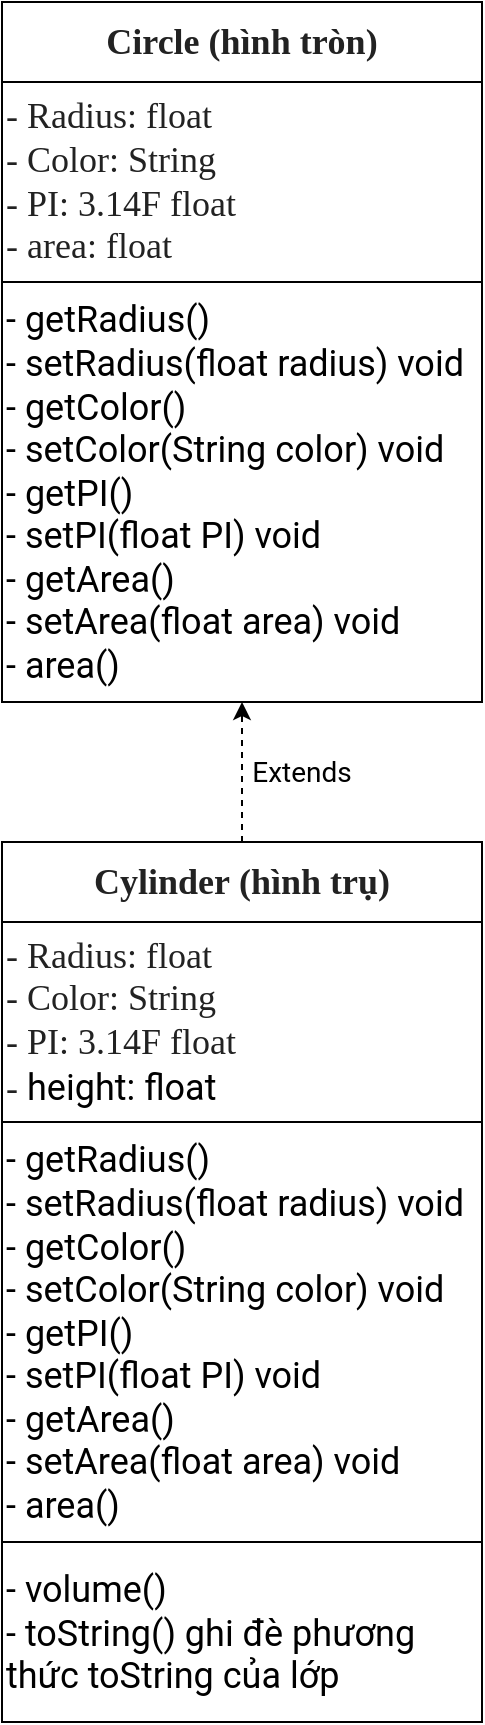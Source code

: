 <mxfile version="24.4.6" type="device">
  <diagram name="Trang-1" id="X4t8jQ1TlvTlLbm6IyXt">
    <mxGraphModel dx="700" dy="348" grid="1" gridSize="10" guides="1" tooltips="1" connect="1" arrows="1" fold="1" page="1" pageScale="1" pageWidth="827" pageHeight="1169" math="0" shadow="0">
      <root>
        <mxCell id="0" />
        <mxCell id="1" parent="0" />
        <mxCell id="zT-iuAe0Cjz1WHEJUwH6-1" value="&lt;span style=&quot;color: rgb(34, 34, 34); font-family: &amp;quot;Roboto Flex&amp;quot;; text-align: left; background-color: rgb(255, 255, 255);&quot;&gt;&lt;font style=&quot;font-size: 18px;&quot;&gt;Circle (hình tròn)&lt;/font&gt;&lt;/span&gt;" style="rounded=0;whiteSpace=wrap;html=1;fontStyle=1" parent="1" vertex="1">
          <mxGeometry x="210" y="80" width="240" height="40" as="geometry" />
        </mxCell>
        <mxCell id="zT-iuAe0Cjz1WHEJUwH6-3" value="&lt;font style=&quot;font-size: 18px;&quot;&gt;&lt;b&gt;&lt;span style=&quot;color: rgb(34, 34, 34); font-family: &amp;quot;Roboto Flex&amp;quot;; text-align: left; background-color: rgb(255, 255, 255);&quot;&gt;Cylinder&amp;nbsp;&lt;/span&gt;&lt;span style=&quot;color: rgb(34, 34, 34); font-family: &amp;quot;Roboto Flex&amp;quot;; text-align: left; background-color: rgb(255, 255, 255);&quot;&gt;(hình trụ)&lt;/span&gt;&lt;/b&gt;&lt;/font&gt;" style="rounded=0;whiteSpace=wrap;html=1;" parent="1" vertex="1">
          <mxGeometry x="210" y="500" width="240" height="40" as="geometry" />
        </mxCell>
        <mxCell id="zT-iuAe0Cjz1WHEJUwH6-4" value="&lt;div&gt;&lt;font style=&quot;font-size: 18px;&quot; face=&quot;Roboto&quot;&gt;- volume()&lt;/font&gt;&lt;/div&gt;&lt;div&gt;&lt;span style=&quot;background-color: rgb(255, 255, 255);&quot;&gt;&lt;font style=&quot;font-size: 18px;&quot; face=&quot;Roboto&quot;&gt;&lt;font style=&quot;&quot;&gt;-&amp;nbsp;&lt;/font&gt;toString()&amp;nbsp;ghi đè phương thức toString của lớp&amp;nbsp;&lt;/font&gt;&lt;/span&gt;&lt;/div&gt;" style="rounded=0;whiteSpace=wrap;html=1;align=left;" parent="1" vertex="1">
          <mxGeometry x="210" y="850" width="240" height="90" as="geometry" />
        </mxCell>
        <mxCell id="zT-iuAe0Cjz1WHEJUwH6-5" value="&lt;div&gt;&lt;span style=&quot;font-size: 18px; font-family: Roboto; background-color: initial;&quot;&gt;- getRadius()&lt;/span&gt;&lt;br&gt;&lt;/div&gt;&lt;div&gt;&lt;font style=&quot;font-size: 18px;&quot; face=&quot;Roboto&quot;&gt;- setRadius(float radius) void&lt;/font&gt;&lt;/div&gt;&lt;div&gt;&lt;font style=&quot;font-size: 18px;&quot; face=&quot;Roboto&quot;&gt;- getColor()&lt;/font&gt;&lt;/div&gt;&lt;div&gt;&lt;font style=&quot;font-size: 18px;&quot; face=&quot;Roboto&quot;&gt;- setColor(String color)&amp;nbsp;&lt;/font&gt;&lt;span style=&quot;font-family: Roboto; font-size: 18px; background-color: initial;&quot;&gt;void&lt;/span&gt;&lt;/div&gt;&lt;div&gt;&lt;div&gt;&lt;font style=&quot;font-size: 18px;&quot; face=&quot;Roboto&quot;&gt;- getPI()&lt;/font&gt;&lt;/div&gt;&lt;div&gt;&lt;font style=&quot;font-size: 18px;&quot; face=&quot;Roboto&quot;&gt;- setPI(float PI)&amp;nbsp;&lt;/font&gt;&lt;span style=&quot;font-family: Roboto; font-size: 18px; background-color: initial;&quot;&gt;void&lt;/span&gt;&lt;/div&gt;&lt;/div&gt;&lt;div&gt;&lt;span style=&quot;font-family: Roboto; font-size: 18px; background-color: initial;&quot;&gt;-&amp;nbsp;&lt;/span&gt;&lt;span style=&quot;font-size: 18px; font-family: Roboto; background-color: initial;&quot;&gt;getArea()&lt;/span&gt;&lt;/div&gt;&lt;div&gt;&lt;font style=&quot;font-size: 18px;&quot; face=&quot;Roboto&quot;&gt;- setArea(float area)&amp;nbsp;&lt;/font&gt;&lt;span style=&quot;font-family: Roboto; font-size: 18px; background-color: initial;&quot;&gt;void&lt;/span&gt;&lt;/div&gt;&lt;div&gt;&lt;font style=&quot;font-size: 18px;&quot; face=&quot;Roboto&quot;&gt;- area()&lt;/font&gt;&lt;/div&gt;" style="rounded=0;whiteSpace=wrap;html=1;align=left;" parent="1" vertex="1">
          <mxGeometry x="210" y="220" width="240" height="210" as="geometry" />
        </mxCell>
        <mxCell id="zT-iuAe0Cjz1WHEJUwH6-7" value="&lt;div&gt;&lt;font style=&quot;font-size: 18px;&quot; face=&quot;Roboto Flex&quot; color=&quot;#222222&quot;&gt;&lt;span style=&quot;background-color: rgb(255, 255, 255);&quot;&gt;- Radius: float&lt;/span&gt;&lt;/font&gt;&lt;/div&gt;&lt;span style=&quot;color: rgb(34, 34, 34); font-family: &amp;quot;Roboto Flex&amp;quot;; background-color: rgb(255, 255, 255);&quot;&gt;&lt;font style=&quot;font-size: 18px;&quot;&gt;- Color: String&lt;/font&gt;&lt;/span&gt;&lt;div&gt;&lt;span style=&quot;color: rgb(34, 34, 34); font-family: &amp;quot;Roboto Flex&amp;quot;; background-color: rgb(255, 255, 255);&quot;&gt;&lt;font style=&quot;font-size: 18px;&quot;&gt;- PI: 3.14F float&lt;/font&gt;&lt;/span&gt;&lt;/div&gt;&lt;div&gt;&lt;span style=&quot;color: rgb(34, 34, 34); font-family: &amp;quot;Roboto Flex&amp;quot;; background-color: rgb(255, 255, 255);&quot;&gt;&lt;font style=&quot;font-size: 18px;&quot;&gt;- area: float&lt;/font&gt;&lt;/span&gt;&lt;/div&gt;" style="rounded=0;whiteSpace=wrap;html=1;align=left;" parent="1" vertex="1">
          <mxGeometry x="210" y="120" width="240" height="100" as="geometry" />
        </mxCell>
        <mxCell id="zT-iuAe0Cjz1WHEJUwH6-8" value="" style="endArrow=classic;html=1;rounded=0;exitX=0.5;exitY=0;exitDx=0;exitDy=0;dashed=1;" parent="1" source="zT-iuAe0Cjz1WHEJUwH6-3" target="zT-iuAe0Cjz1WHEJUwH6-5" edge="1">
          <mxGeometry width="50" height="50" relative="1" as="geometry">
            <mxPoint x="330" y="410" as="sourcePoint" />
            <mxPoint x="440" y="340" as="targetPoint" />
          </mxGeometry>
        </mxCell>
        <mxCell id="zT-iuAe0Cjz1WHEJUwH6-10" value="&lt;font style=&quot;font-size: 14px;&quot; face=&quot;Roboto&quot;&gt;Extends&lt;/font&gt;" style="text;html=1;align=center;verticalAlign=middle;whiteSpace=wrap;rounded=0;" parent="1" vertex="1">
          <mxGeometry x="330" y="450" width="60" height="30" as="geometry" />
        </mxCell>
        <mxCell id="j49_PRcvdCjirrRGmBYI-3" value="&lt;div&gt;&lt;span style=&quot;font-size: 18px; font-family: Roboto; background-color: initial;&quot;&gt;- getRadius()&lt;/span&gt;&lt;br&gt;&lt;/div&gt;&lt;div&gt;&lt;font style=&quot;font-size: 18px;&quot; face=&quot;Roboto&quot;&gt;- setRadius(float radius) void&lt;/font&gt;&lt;/div&gt;&lt;div&gt;&lt;font style=&quot;font-size: 18px;&quot; face=&quot;Roboto&quot;&gt;- getColor()&lt;/font&gt;&lt;/div&gt;&lt;div&gt;&lt;font style=&quot;font-size: 18px;&quot; face=&quot;Roboto&quot;&gt;- setColor(String color)&amp;nbsp;&lt;/font&gt;&lt;span style=&quot;font-family: Roboto; font-size: 18px; background-color: initial;&quot;&gt;void&lt;/span&gt;&lt;/div&gt;&lt;div&gt;&lt;div&gt;&lt;font style=&quot;font-size: 18px;&quot; face=&quot;Roboto&quot;&gt;- getPI()&lt;/font&gt;&lt;/div&gt;&lt;div&gt;&lt;font style=&quot;font-size: 18px;&quot; face=&quot;Roboto&quot;&gt;- setPI(float PI)&amp;nbsp;&lt;/font&gt;&lt;span style=&quot;font-family: Roboto; font-size: 18px; background-color: initial;&quot;&gt;void&lt;/span&gt;&lt;/div&gt;&lt;/div&gt;&lt;div&gt;&lt;span style=&quot;font-family: Roboto; font-size: 18px; background-color: initial;&quot;&gt;-&amp;nbsp;&lt;/span&gt;&lt;span style=&quot;font-size: 18px; font-family: Roboto; background-color: initial;&quot;&gt;getArea()&lt;/span&gt;&lt;/div&gt;&lt;div&gt;&lt;font style=&quot;font-size: 18px;&quot; face=&quot;Roboto&quot;&gt;- setArea(float area)&amp;nbsp;&lt;/font&gt;&lt;span style=&quot;font-family: Roboto; font-size: 18px; background-color: initial;&quot;&gt;void&lt;/span&gt;&lt;/div&gt;&lt;div&gt;&lt;font style=&quot;font-size: 18px;&quot; face=&quot;Roboto&quot;&gt;- area()&lt;/font&gt;&lt;/div&gt;" style="rounded=0;whiteSpace=wrap;html=1;align=left;" vertex="1" parent="1">
          <mxGeometry x="210" y="640" width="240" height="210" as="geometry" />
        </mxCell>
        <mxCell id="j49_PRcvdCjirrRGmBYI-4" value="&lt;div&gt;&lt;font style=&quot;font-size: 18px;&quot; face=&quot;Roboto Flex&quot; color=&quot;#222222&quot;&gt;&lt;span style=&quot;background-color: rgb(255, 255, 255);&quot;&gt;- Radius: float&lt;/span&gt;&lt;/font&gt;&lt;/div&gt;&lt;span style=&quot;color: rgb(34, 34, 34); font-family: &amp;quot;Roboto Flex&amp;quot;; background-color: rgb(255, 255, 255);&quot;&gt;&lt;font style=&quot;font-size: 18px;&quot;&gt;- Color: String&lt;/font&gt;&lt;/span&gt;&lt;div&gt;&lt;span style=&quot;color: rgb(34, 34, 34); font-family: &amp;quot;Roboto Flex&amp;quot;; background-color: rgb(255, 255, 255);&quot;&gt;&lt;font style=&quot;font-size: 18px;&quot;&gt;- PI: 3.14F float&lt;/font&gt;&lt;/span&gt;&lt;/div&gt;&lt;div&gt;&lt;span style=&quot;color: rgb(34, 34, 34); font-family: &amp;quot;Roboto Flex&amp;quot;; background-color: rgb(255, 255, 255);&quot;&gt;&lt;font style=&quot;font-size: 18px;&quot;&gt;-&amp;nbsp;&lt;/font&gt;&lt;/span&gt;&lt;span style=&quot;font-family: Roboto; font-size: 18px; background-color: initial;&quot;&gt;height: float&lt;/span&gt;&lt;/div&gt;" style="rounded=0;whiteSpace=wrap;html=1;align=left;" vertex="1" parent="1">
          <mxGeometry x="210" y="540" width="240" height="100" as="geometry" />
        </mxCell>
      </root>
    </mxGraphModel>
  </diagram>
</mxfile>
